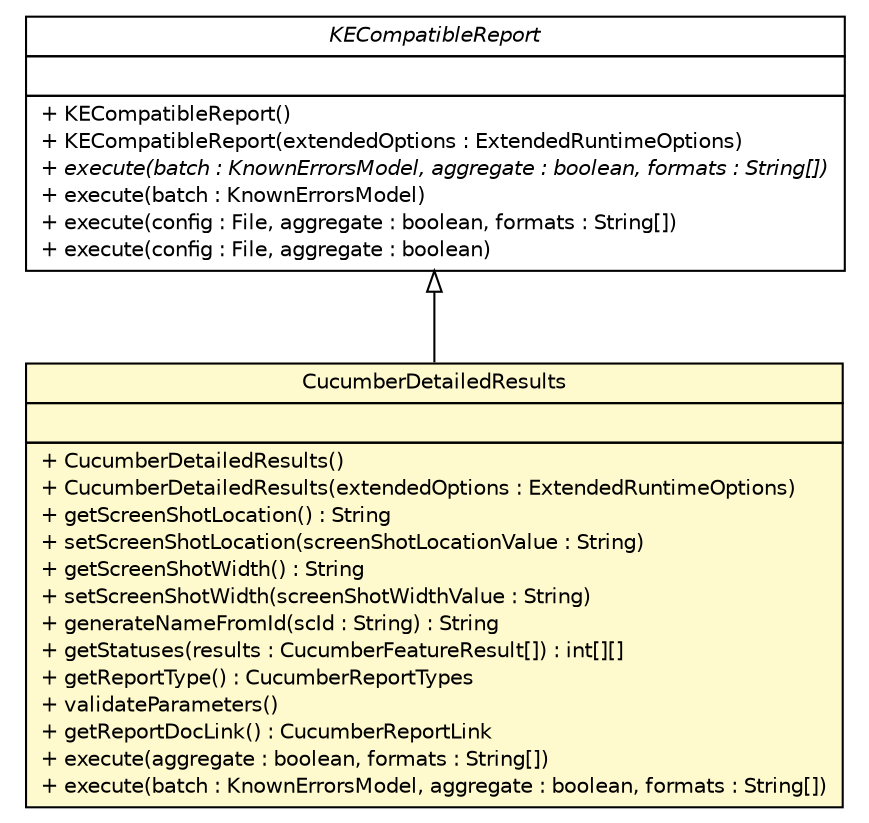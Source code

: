#!/usr/local/bin/dot
#
# Class diagram 
# Generated by UMLGraph version R5_6 (http://www.umlgraph.org/)
#

digraph G {
	edge [fontname="Helvetica",fontsize=10,labelfontname="Helvetica",labelfontsize=10];
	node [fontname="Helvetica",fontsize=10,shape=plaintext];
	nodesep=0.25;
	ranksep=0.5;
	// com.github.mkolisnyk.cucumber.reporting.CucumberDetailedResults
	c5210 [label=<<table title="com.github.mkolisnyk.cucumber.reporting.CucumberDetailedResults" border="0" cellborder="1" cellspacing="0" cellpadding="2" port="p" bgcolor="lemonChiffon" href="./CucumberDetailedResults.html">
		<tr><td><table border="0" cellspacing="0" cellpadding="1">
<tr><td align="center" balign="center"> CucumberDetailedResults </td></tr>
		</table></td></tr>
		<tr><td><table border="0" cellspacing="0" cellpadding="1">
<tr><td align="left" balign="left">  </td></tr>
		</table></td></tr>
		<tr><td><table border="0" cellspacing="0" cellpadding="1">
<tr><td align="left" balign="left"> + CucumberDetailedResults() </td></tr>
<tr><td align="left" balign="left"> + CucumberDetailedResults(extendedOptions : ExtendedRuntimeOptions) </td></tr>
<tr><td align="left" balign="left"> + getScreenShotLocation() : String </td></tr>
<tr><td align="left" balign="left"> + setScreenShotLocation(screenShotLocationValue : String) </td></tr>
<tr><td align="left" balign="left"> + getScreenShotWidth() : String </td></tr>
<tr><td align="left" balign="left"> + setScreenShotWidth(screenShotWidthValue : String) </td></tr>
<tr><td align="left" balign="left"> + generateNameFromId(scId : String) : String </td></tr>
<tr><td align="left" balign="left"> + getStatuses(results : CucumberFeatureResult[]) : int[][] </td></tr>
<tr><td align="left" balign="left"> + getReportType() : CucumberReportTypes </td></tr>
<tr><td align="left" balign="left"> + validateParameters() </td></tr>
<tr><td align="left" balign="left"> + getReportDocLink() : CucumberReportLink </td></tr>
<tr><td align="left" balign="left"> + execute(aggregate : boolean, formats : String[]) </td></tr>
<tr><td align="left" balign="left"> + execute(batch : KnownErrorsModel, aggregate : boolean, formats : String[]) </td></tr>
		</table></td></tr>
		</table>>, URL="./CucumberDetailedResults.html", fontname="Helvetica", fontcolor="black", fontsize=10.0];
	// com.github.mkolisnyk.cucumber.reporting.interfaces.KECompatibleReport
	c5216 [label=<<table title="com.github.mkolisnyk.cucumber.reporting.interfaces.KECompatibleReport" border="0" cellborder="1" cellspacing="0" cellpadding="2" port="p" href="./interfaces/KECompatibleReport.html">
		<tr><td><table border="0" cellspacing="0" cellpadding="1">
<tr><td align="center" balign="center"><font face="Helvetica-Oblique"> KECompatibleReport </font></td></tr>
		</table></td></tr>
		<tr><td><table border="0" cellspacing="0" cellpadding="1">
<tr><td align="left" balign="left">  </td></tr>
		</table></td></tr>
		<tr><td><table border="0" cellspacing="0" cellpadding="1">
<tr><td align="left" balign="left"> + KECompatibleReport() </td></tr>
<tr><td align="left" balign="left"> + KECompatibleReport(extendedOptions : ExtendedRuntimeOptions) </td></tr>
<tr><td align="left" balign="left"><font face="Helvetica-Oblique" point-size="10.0"> + execute(batch : KnownErrorsModel, aggregate : boolean, formats : String[]) </font></td></tr>
<tr><td align="left" balign="left"> + execute(batch : KnownErrorsModel) </td></tr>
<tr><td align="left" balign="left"> + execute(config : File, aggregate : boolean, formats : String[]) </td></tr>
<tr><td align="left" balign="left"> + execute(config : File, aggregate : boolean) </td></tr>
		</table></td></tr>
		</table>>, URL="./interfaces/KECompatibleReport.html", fontname="Helvetica", fontcolor="black", fontsize=10.0];
	//com.github.mkolisnyk.cucumber.reporting.CucumberDetailedResults extends com.github.mkolisnyk.cucumber.reporting.interfaces.KECompatibleReport
	c5216:p -> c5210:p [dir=back,arrowtail=empty];
}

